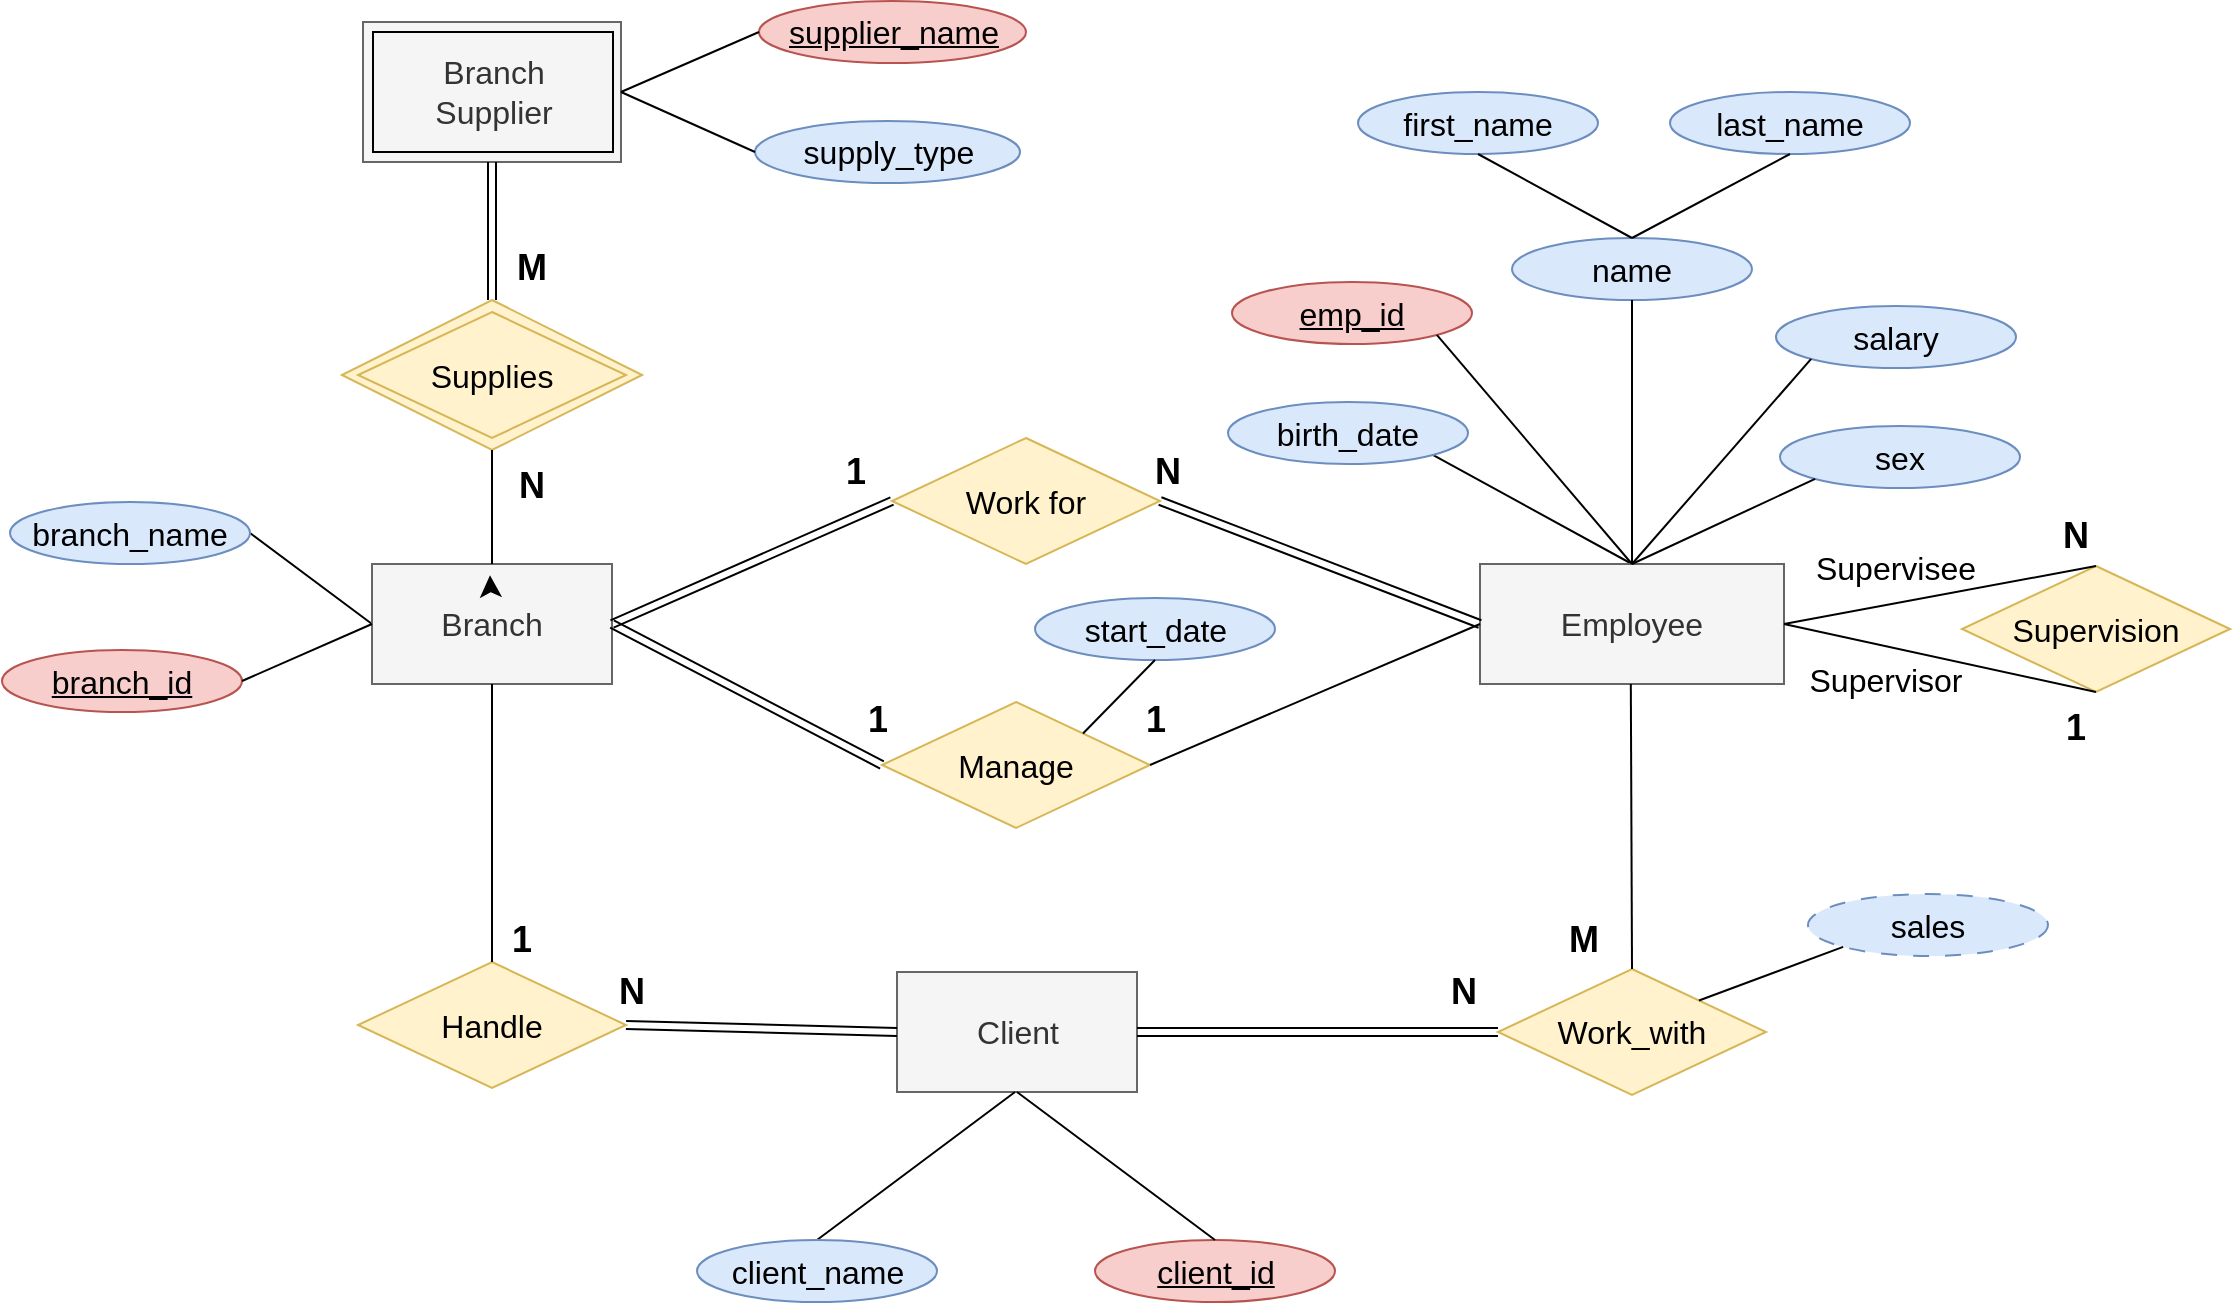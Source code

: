 <mxfile version="22.1.17" type="github">
  <diagram name="Page-1" id="cQ3zdosAbcx39ae-mgn1">
    <mxGraphModel dx="2087" dy="988" grid="0" gridSize="10" guides="1" tooltips="1" connect="1" arrows="1" fold="1" page="0" pageScale="1" pageWidth="850" pageHeight="1100" math="0" shadow="0">
      <root>
        <mxCell id="0" />
        <mxCell id="1" parent="0" />
        <mxCell id="zE7A5mMf3-AVIn3OmA2D-67" value="Work for" style="rhombus;whiteSpace=wrap;html=1;fontSize=16;fillColor=#fff2cc;strokeColor=#d6b656;" parent="1" vertex="1">
          <mxGeometry x="41.94" y="379" width="150.12" height="75" as="geometry" />
        </mxCell>
        <mxCell id="zE7A5mMf3-AVIn3OmA2D-1" value="" style="endArrow=none;html=1;rounded=0;fontSize=12;startSize=8;endSize=8;curved=1;entryX=0;entryY=0.5;entryDx=0;entryDy=0;exitX=1;exitY=0.5;exitDx=0;exitDy=0;" parent="1" source="zE7A5mMf3-AVIn3OmA2D-6" target="zE7A5mMf3-AVIn3OmA2D-2" edge="1">
          <mxGeometry width="50" height="50" relative="1" as="geometry">
            <mxPoint x="8" y="500.5" as="sourcePoint" />
            <mxPoint x="56" y="548" as="targetPoint" />
          </mxGeometry>
        </mxCell>
        <mxCell id="zE7A5mMf3-AVIn3OmA2D-2" value="Branch" style="rounded=0;whiteSpace=wrap;html=1;fontSize=16;fillColor=#f5f5f5;fontColor=#333333;strokeColor=#666666;" parent="1" vertex="1">
          <mxGeometry x="57" y="511" width="120" height="60" as="geometry" />
        </mxCell>
        <mxCell id="zE7A5mMf3-AVIn3OmA2D-6" value="branch_name" style="ellipse;whiteSpace=wrap;html=1;fontSize=16;fillColor=#dae8fc;strokeColor=#6c8ebf;" parent="1" vertex="1">
          <mxGeometry x="-124" y="480" width="120" height="31" as="geometry" />
        </mxCell>
        <mxCell id="zE7A5mMf3-AVIn3OmA2D-7" value="&lt;u&gt;branch_id&lt;/u&gt;" style="ellipse;whiteSpace=wrap;html=1;fontSize=16;fillColor=#f8cecc;strokeColor=#b85450;" parent="1" vertex="1">
          <mxGeometry x="-128" y="554" width="120" height="31" as="geometry" />
        </mxCell>
        <mxCell id="zE7A5mMf3-AVIn3OmA2D-8" value="" style="endArrow=none;html=1;rounded=0;fontSize=12;startSize=8;endSize=8;curved=1;entryX=0;entryY=0.5;entryDx=0;entryDy=0;exitX=1;exitY=0.5;exitDx=0;exitDy=0;" parent="1" source="zE7A5mMf3-AVIn3OmA2D-7" target="zE7A5mMf3-AVIn3OmA2D-2" edge="1">
          <mxGeometry width="50" height="50" relative="1" as="geometry">
            <mxPoint x="20" y="609" as="sourcePoint" />
            <mxPoint x="82" y="661" as="targetPoint" />
          </mxGeometry>
        </mxCell>
        <mxCell id="zE7A5mMf3-AVIn3OmA2D-9" value="" style="endArrow=none;html=1;rounded=0;fontSize=12;startSize=8;endSize=8;curved=1;entryX=0.5;entryY=0;entryDx=0;entryDy=0;exitX=1;exitY=1;exitDx=0;exitDy=0;" parent="1" source="zE7A5mMf3-AVIn3OmA2D-11" target="zE7A5mMf3-AVIn3OmA2D-10" edge="1">
          <mxGeometry width="50" height="50" relative="1" as="geometry">
            <mxPoint x="562" y="500.5" as="sourcePoint" />
            <mxPoint x="610" y="548" as="targetPoint" />
          </mxGeometry>
        </mxCell>
        <mxCell id="zE7A5mMf3-AVIn3OmA2D-10" value="Employee" style="rounded=0;whiteSpace=wrap;html=1;fontSize=16;fillColor=#f5f5f5;fontColor=#333333;strokeColor=#666666;" parent="1" vertex="1">
          <mxGeometry x="611" y="511" width="152" height="60" as="geometry" />
        </mxCell>
        <mxCell id="zE7A5mMf3-AVIn3OmA2D-11" value="birth_date" style="ellipse;whiteSpace=wrap;html=1;fontSize=16;fillColor=#dae8fc;strokeColor=#6c8ebf;" parent="1" vertex="1">
          <mxGeometry x="485" y="430" width="120" height="31" as="geometry" />
        </mxCell>
        <mxCell id="zE7A5mMf3-AVIn3OmA2D-13" value="&lt;u&gt;emp_id&lt;/u&gt;" style="ellipse;whiteSpace=wrap;html=1;fontSize=16;fillColor=#f8cecc;strokeColor=#b85450;" parent="1" vertex="1">
          <mxGeometry x="487" y="370" width="120" height="31" as="geometry" />
        </mxCell>
        <mxCell id="zE7A5mMf3-AVIn3OmA2D-14" value="" style="endArrow=none;html=1;rounded=0;fontSize=12;startSize=8;endSize=8;curved=1;entryX=0.5;entryY=0;entryDx=0;entryDy=0;exitX=1;exitY=1;exitDx=0;exitDy=0;" parent="1" source="zE7A5mMf3-AVIn3OmA2D-13" target="zE7A5mMf3-AVIn3OmA2D-10" edge="1">
          <mxGeometry width="50" height="50" relative="1" as="geometry">
            <mxPoint x="635" y="464" as="sourcePoint" />
            <mxPoint x="681" y="521" as="targetPoint" />
          </mxGeometry>
        </mxCell>
        <mxCell id="zE7A5mMf3-AVIn3OmA2D-15" value="name" style="ellipse;whiteSpace=wrap;html=1;fontSize=16;fillColor=#dae8fc;strokeColor=#6c8ebf;" parent="1" vertex="1">
          <mxGeometry x="627" y="348" width="120" height="31" as="geometry" />
        </mxCell>
        <mxCell id="zE7A5mMf3-AVIn3OmA2D-16" value="" style="endArrow=none;html=1;rounded=0;fontSize=12;startSize=8;endSize=8;curved=1;entryX=0.5;entryY=0;entryDx=0;entryDy=0;exitX=0.5;exitY=1;exitDx=0;exitDy=0;" parent="1" source="zE7A5mMf3-AVIn3OmA2D-15" target="zE7A5mMf3-AVIn3OmA2D-10" edge="1">
          <mxGeometry width="50" height="50" relative="1" as="geometry">
            <mxPoint x="598" y="432" as="sourcePoint" />
            <mxPoint x="697" y="521" as="targetPoint" />
          </mxGeometry>
        </mxCell>
        <mxCell id="zE7A5mMf3-AVIn3OmA2D-17" value="salary" style="ellipse;whiteSpace=wrap;html=1;fontSize=16;fillColor=#dae8fc;strokeColor=#6c8ebf;" parent="1" vertex="1">
          <mxGeometry x="759" y="382" width="120" height="31" as="geometry" />
        </mxCell>
        <mxCell id="zE7A5mMf3-AVIn3OmA2D-18" value="sex" style="ellipse;whiteSpace=wrap;html=1;fontSize=16;fillColor=#dae8fc;strokeColor=#6c8ebf;" parent="1" vertex="1">
          <mxGeometry x="761" y="442" width="120" height="31" as="geometry" />
        </mxCell>
        <mxCell id="zE7A5mMf3-AVIn3OmA2D-19" value="" style="endArrow=none;html=1;rounded=0;fontSize=12;startSize=8;endSize=8;curved=1;entryX=0;entryY=1;entryDx=0;entryDy=0;exitX=0.5;exitY=0;exitDx=0;exitDy=0;" parent="1" source="zE7A5mMf3-AVIn3OmA2D-10" target="zE7A5mMf3-AVIn3OmA2D-18" edge="1">
          <mxGeometry width="50" height="50" relative="1" as="geometry">
            <mxPoint x="607" y="498" as="sourcePoint" />
            <mxPoint x="697" y="521" as="targetPoint" />
          </mxGeometry>
        </mxCell>
        <mxCell id="zE7A5mMf3-AVIn3OmA2D-20" value="" style="endArrow=none;html=1;rounded=0;fontSize=12;startSize=8;endSize=8;curved=1;entryX=0.5;entryY=0;entryDx=0;entryDy=0;exitX=0;exitY=1;exitDx=0;exitDy=0;" parent="1" source="zE7A5mMf3-AVIn3OmA2D-17" target="zE7A5mMf3-AVIn3OmA2D-10" edge="1">
          <mxGeometry width="50" height="50" relative="1" as="geometry">
            <mxPoint x="598" y="432" as="sourcePoint" />
            <mxPoint x="697" y="521" as="targetPoint" />
          </mxGeometry>
        </mxCell>
        <mxCell id="zE7A5mMf3-AVIn3OmA2D-22" value="first_name" style="ellipse;whiteSpace=wrap;html=1;fontSize=16;fillColor=#dae8fc;strokeColor=#6c8ebf;" parent="1" vertex="1">
          <mxGeometry x="550" y="275" width="120" height="31" as="geometry" />
        </mxCell>
        <mxCell id="zE7A5mMf3-AVIn3OmA2D-23" value="last_name" style="ellipse;whiteSpace=wrap;html=1;fontSize=16;fillColor=#dae8fc;strokeColor=#6c8ebf;" parent="1" vertex="1">
          <mxGeometry x="706" y="275" width="120" height="31" as="geometry" />
        </mxCell>
        <mxCell id="zE7A5mMf3-AVIn3OmA2D-24" value="" style="endArrow=none;html=1;rounded=0;fontSize=12;startSize=8;endSize=8;curved=1;entryX=0.5;entryY=0;entryDx=0;entryDy=0;exitX=0.5;exitY=1;exitDx=0;exitDy=0;" parent="1" source="zE7A5mMf3-AVIn3OmA2D-22" target="zE7A5mMf3-AVIn3OmA2D-15" edge="1">
          <mxGeometry width="50" height="50" relative="1" as="geometry">
            <mxPoint x="697" y="389" as="sourcePoint" />
            <mxPoint x="697" y="521" as="targetPoint" />
          </mxGeometry>
        </mxCell>
        <mxCell id="zE7A5mMf3-AVIn3OmA2D-25" value="" style="endArrow=none;html=1;rounded=0;fontSize=12;startSize=8;endSize=8;curved=1;entryX=0.5;entryY=0;entryDx=0;entryDy=0;exitX=0.5;exitY=1;exitDx=0;exitDy=0;" parent="1" source="zE7A5mMf3-AVIn3OmA2D-23" target="zE7A5mMf3-AVIn3OmA2D-15" edge="1">
          <mxGeometry width="50" height="50" relative="1" as="geometry">
            <mxPoint x="620" y="316" as="sourcePoint" />
            <mxPoint x="697" y="358" as="targetPoint" />
          </mxGeometry>
        </mxCell>
        <mxCell id="zE7A5mMf3-AVIn3OmA2D-26" value="Client" style="rounded=0;whiteSpace=wrap;html=1;fontSize=16;fillColor=#f5f5f5;fontColor=#333333;strokeColor=#666666;" parent="1" vertex="1">
          <mxGeometry x="319.5" y="715" width="120" height="60" as="geometry" />
        </mxCell>
        <mxCell id="zE7A5mMf3-AVIn3OmA2D-27" value="" style="endArrow=none;html=1;rounded=0;fontSize=12;startSize=8;endSize=8;curved=1;exitX=0.5;exitY=0;exitDx=0;exitDy=0;" parent="1" source="zE7A5mMf3-AVIn3OmA2D-28" edge="1">
          <mxGeometry width="50" height="50" relative="1" as="geometry">
            <mxPoint x="351.5" y="869.5" as="sourcePoint" />
            <mxPoint x="378.5" y="775" as="targetPoint" />
          </mxGeometry>
        </mxCell>
        <mxCell id="zE7A5mMf3-AVIn3OmA2D-28" value="client_name" style="ellipse;whiteSpace=wrap;html=1;fontSize=16;fillColor=#dae8fc;strokeColor=#6c8ebf;" parent="1" vertex="1">
          <mxGeometry x="219.5" y="849" width="120" height="31" as="geometry" />
        </mxCell>
        <mxCell id="zE7A5mMf3-AVIn3OmA2D-29" value="&lt;u&gt;client_id&lt;/u&gt;" style="ellipse;whiteSpace=wrap;html=1;fontSize=16;fillColor=#f8cecc;strokeColor=#b85450;" parent="1" vertex="1">
          <mxGeometry x="418.5" y="849" width="120" height="31" as="geometry" />
        </mxCell>
        <mxCell id="zE7A5mMf3-AVIn3OmA2D-30" value="" style="endArrow=none;html=1;rounded=0;fontSize=12;startSize=8;endSize=8;curved=1;entryX=0.5;entryY=1;entryDx=0;entryDy=0;exitX=0.5;exitY=0;exitDx=0;exitDy=0;" parent="1" source="zE7A5mMf3-AVIn3OmA2D-29" target="zE7A5mMf3-AVIn3OmA2D-26" edge="1">
          <mxGeometry width="50" height="50" relative="1" as="geometry">
            <mxPoint x="363.5" y="978" as="sourcePoint" />
            <mxPoint x="400.5" y="910" as="targetPoint" />
          </mxGeometry>
        </mxCell>
        <mxCell id="zE7A5mMf3-AVIn3OmA2D-31" value="Work for" style="rhombus;whiteSpace=wrap;html=1;fontSize=16;fillColor=#fff2cc;strokeColor=#d6b656;" parent="1" vertex="1">
          <mxGeometry x="317" y="448" width="134" height="63" as="geometry" />
        </mxCell>
        <mxCell id="zE7A5mMf3-AVIn3OmA2D-32" value="" style="endArrow=none;html=1;rounded=0;fontSize=12;curved=1;entryX=0;entryY=0.5;entryDx=0;entryDy=0;shape=link;" parent="1" target="zE7A5mMf3-AVIn3OmA2D-31" edge="1">
          <mxGeometry width="50" height="50" relative="1" as="geometry">
            <mxPoint x="177" y="541" as="sourcePoint" />
            <mxPoint x="276" y="467" as="targetPoint" />
          </mxGeometry>
        </mxCell>
        <mxCell id="zE7A5mMf3-AVIn3OmA2D-33" value="" style="endArrow=none;html=1;rounded=0;fontSize=12;curved=1;entryX=1;entryY=0.5;entryDx=0;entryDy=0;exitX=0;exitY=0.5;exitDx=0;exitDy=0;shape=link;" parent="1" source="zE7A5mMf3-AVIn3OmA2D-10" target="zE7A5mMf3-AVIn3OmA2D-31" edge="1">
          <mxGeometry width="50" height="50" relative="1" as="geometry">
            <mxPoint x="187" y="551" as="sourcePoint" />
            <mxPoint x="327" y="490" as="targetPoint" />
          </mxGeometry>
        </mxCell>
        <mxCell id="zE7A5mMf3-AVIn3OmA2D-34" value="Manage" style="rhombus;whiteSpace=wrap;html=1;fontSize=16;fillColor=#fff2cc;strokeColor=#d6b656;" parent="1" vertex="1">
          <mxGeometry x="312" y="580" width="134" height="63" as="geometry" />
        </mxCell>
        <mxCell id="zE7A5mMf3-AVIn3OmA2D-35" value="" style="endArrow=none;html=1;rounded=0;fontSize=12;curved=1;entryX=0;entryY=0.5;entryDx=0;entryDy=0;exitX=1;exitY=0.5;exitDx=0;exitDy=0;shape=link;" parent="1" source="zE7A5mMf3-AVIn3OmA2D-2" target="zE7A5mMf3-AVIn3OmA2D-34" edge="1">
          <mxGeometry width="50" height="50" relative="1" as="geometry">
            <mxPoint x="187" y="551" as="sourcePoint" />
            <mxPoint x="327" y="490" as="targetPoint" />
          </mxGeometry>
        </mxCell>
        <mxCell id="zE7A5mMf3-AVIn3OmA2D-36" value="" style="endArrow=none;html=1;rounded=0;fontSize=12;startSize=8;endSize=8;curved=1;entryX=0;entryY=0.5;entryDx=0;entryDy=0;exitX=1;exitY=0.5;exitDx=0;exitDy=0;" parent="1" source="zE7A5mMf3-AVIn3OmA2D-34" target="zE7A5mMf3-AVIn3OmA2D-10" edge="1">
          <mxGeometry width="50" height="50" relative="1" as="geometry">
            <mxPoint x="621" y="551" as="sourcePoint" />
            <mxPoint x="461" y="490" as="targetPoint" />
          </mxGeometry>
        </mxCell>
        <mxCell id="zE7A5mMf3-AVIn3OmA2D-37" value="&lt;b&gt;&lt;font style=&quot;font-size: 18px;&quot;&gt;N&lt;/font&gt;&lt;/b&gt;" style="text;html=1;strokeColor=none;fillColor=none;align=center;verticalAlign=middle;whiteSpace=wrap;rounded=0;fontSize=16;" parent="1" vertex="1">
          <mxGeometry x="425" y="450" width="60" height="30" as="geometry" />
        </mxCell>
        <mxCell id="zE7A5mMf3-AVIn3OmA2D-38" value="&lt;b&gt;&lt;font style=&quot;font-size: 18px;&quot;&gt;1&lt;/font&gt;&lt;/b&gt;" style="text;html=1;strokeColor=none;fillColor=none;align=center;verticalAlign=middle;whiteSpace=wrap;rounded=0;fontSize=16;" parent="1" vertex="1">
          <mxGeometry x="269" y="450" width="60" height="30" as="geometry" />
        </mxCell>
        <mxCell id="zE7A5mMf3-AVIn3OmA2D-39" value="&lt;b&gt;&lt;font style=&quot;font-size: 18px;&quot;&gt;1&lt;/font&gt;&lt;/b&gt;" style="text;html=1;strokeColor=none;fillColor=none;align=center;verticalAlign=middle;whiteSpace=wrap;rounded=0;fontSize=16;" parent="1" vertex="1">
          <mxGeometry x="279.5" y="574" width="60" height="30" as="geometry" />
        </mxCell>
        <mxCell id="zE7A5mMf3-AVIn3OmA2D-40" value="&lt;b&gt;&lt;font style=&quot;font-size: 18px;&quot;&gt;1&lt;/font&gt;&lt;/b&gt;" style="text;html=1;strokeColor=none;fillColor=none;align=center;verticalAlign=middle;whiteSpace=wrap;rounded=0;fontSize=16;" parent="1" vertex="1">
          <mxGeometry x="418.5" y="574" width="60" height="30" as="geometry" />
        </mxCell>
        <mxCell id="zE7A5mMf3-AVIn3OmA2D-41" value="start_date" style="ellipse;whiteSpace=wrap;html=1;fontSize=16;fillColor=#dae8fc;strokeColor=#6c8ebf;" parent="1" vertex="1">
          <mxGeometry x="388.5" y="528" width="120" height="31" as="geometry" />
        </mxCell>
        <mxCell id="zE7A5mMf3-AVIn3OmA2D-42" value="" style="endArrow=none;html=1;rounded=0;fontSize=12;startSize=8;endSize=8;curved=1;entryX=0.5;entryY=1;entryDx=0;entryDy=0;exitX=1;exitY=0;exitDx=0;exitDy=0;" parent="1" source="zE7A5mMf3-AVIn3OmA2D-34" target="zE7A5mMf3-AVIn3OmA2D-41" edge="1">
          <mxGeometry width="50" height="50" relative="1" as="geometry">
            <mxPoint x="598" y="466" as="sourcePoint" />
            <mxPoint x="697" y="521" as="targetPoint" />
          </mxGeometry>
        </mxCell>
        <mxCell id="zE7A5mMf3-AVIn3OmA2D-43" value="Handle" style="rhombus;whiteSpace=wrap;html=1;fontSize=16;fillColor=#fff2cc;strokeColor=#d6b656;" parent="1" vertex="1">
          <mxGeometry x="50" y="710" width="134" height="63" as="geometry" />
        </mxCell>
        <mxCell id="zE7A5mMf3-AVIn3OmA2D-44" value="Work_with" style="rhombus;whiteSpace=wrap;html=1;fontSize=16;fillColor=#fff2cc;strokeColor=#d6b656;" parent="1" vertex="1">
          <mxGeometry x="620" y="713.5" width="134" height="63" as="geometry" />
        </mxCell>
        <mxCell id="zE7A5mMf3-AVIn3OmA2D-45" value="" style="endArrow=none;html=1;rounded=0;fontSize=12;curved=1;entryX=0;entryY=0.5;entryDx=0;entryDy=0;exitX=1;exitY=0.5;exitDx=0;exitDy=0;shape=link;" parent="1" source="zE7A5mMf3-AVIn3OmA2D-43" target="zE7A5mMf3-AVIn3OmA2D-26" edge="1">
          <mxGeometry width="50" height="50" relative="1" as="geometry">
            <mxPoint x="187" y="795" as="sourcePoint" />
            <mxPoint x="322" y="866" as="targetPoint" />
          </mxGeometry>
        </mxCell>
        <mxCell id="zE7A5mMf3-AVIn3OmA2D-46" value="" style="endArrow=none;html=1;rounded=0;fontSize=12;startSize=8;endSize=8;curved=1;entryX=0.5;entryY=1;entryDx=0;entryDy=0;exitX=0.5;exitY=0;exitDx=0;exitDy=0;" parent="1" source="zE7A5mMf3-AVIn3OmA2D-43" target="zE7A5mMf3-AVIn3OmA2D-2" edge="1">
          <mxGeometry width="50" height="50" relative="1" as="geometry">
            <mxPoint x="-26" y="680" as="sourcePoint" />
            <mxPoint x="139" y="609" as="targetPoint" />
          </mxGeometry>
        </mxCell>
        <mxCell id="zE7A5mMf3-AVIn3OmA2D-47" value="" style="endArrow=none;html=1;rounded=0;fontSize=12;curved=1;entryX=0;entryY=0.5;entryDx=0;entryDy=0;exitX=1;exitY=0.5;exitDx=0;exitDy=0;shape=link;" parent="1" source="zE7A5mMf3-AVIn3OmA2D-26" target="zE7A5mMf3-AVIn3OmA2D-44" edge="1">
          <mxGeometry width="50" height="50" relative="1" as="geometry">
            <mxPoint x="459" y="751" as="sourcePoint" />
            <mxPoint x="595" y="754" as="targetPoint" />
          </mxGeometry>
        </mxCell>
        <mxCell id="zE7A5mMf3-AVIn3OmA2D-48" value="" style="endArrow=none;html=1;rounded=0;fontSize=12;startSize=8;endSize=8;curved=1;entryX=0.5;entryY=1;entryDx=0;entryDy=0;exitX=0.5;exitY=0;exitDx=0;exitDy=0;" parent="1" source="zE7A5mMf3-AVIn3OmA2D-44" edge="1">
          <mxGeometry width="50" height="50" relative="1" as="geometry">
            <mxPoint x="686.41" y="710" as="sourcePoint" />
            <mxPoint x="686.41" y="571" as="targetPoint" />
          </mxGeometry>
        </mxCell>
        <mxCell id="zE7A5mMf3-AVIn3OmA2D-49" value="&lt;b&gt;&lt;font style=&quot;font-size: 18px;&quot;&gt;1&lt;/font&gt;&lt;/b&gt;" style="text;html=1;strokeColor=none;fillColor=none;align=center;verticalAlign=middle;whiteSpace=wrap;rounded=0;fontSize=16;" parent="1" vertex="1">
          <mxGeometry x="102" y="683.5" width="60" height="30" as="geometry" />
        </mxCell>
        <mxCell id="zE7A5mMf3-AVIn3OmA2D-50" value="&lt;b&gt;&lt;font style=&quot;font-size: 18px;&quot;&gt;N&lt;/font&gt;&lt;/b&gt;" style="text;html=1;strokeColor=none;fillColor=none;align=center;verticalAlign=middle;whiteSpace=wrap;rounded=0;fontSize=16;" parent="1" vertex="1">
          <mxGeometry x="157" y="710" width="60" height="30" as="geometry" />
        </mxCell>
        <mxCell id="zE7A5mMf3-AVIn3OmA2D-51" value="&lt;b&gt;&lt;font style=&quot;font-size: 18px;&quot;&gt;N&lt;/font&gt;&lt;/b&gt;" style="text;html=1;strokeColor=none;fillColor=none;align=center;verticalAlign=middle;whiteSpace=wrap;rounded=0;fontSize=16;" parent="1" vertex="1">
          <mxGeometry x="573" y="710" width="60" height="30" as="geometry" />
        </mxCell>
        <mxCell id="zE7A5mMf3-AVIn3OmA2D-52" value="&lt;b&gt;&lt;font style=&quot;font-size: 18px;&quot;&gt;M&lt;/font&gt;&lt;/b&gt;" style="text;html=1;strokeColor=none;fillColor=none;align=center;verticalAlign=middle;whiteSpace=wrap;rounded=0;fontSize=16;" parent="1" vertex="1">
          <mxGeometry x="633" y="683.5" width="60" height="30" as="geometry" />
        </mxCell>
        <mxCell id="zE7A5mMf3-AVIn3OmA2D-53" value="Supervision" style="rhombus;whiteSpace=wrap;html=1;fontSize=16;fillColor=#fff2cc;strokeColor=#d6b656;" parent="1" vertex="1">
          <mxGeometry x="852" y="512" width="134" height="63" as="geometry" />
        </mxCell>
        <mxCell id="zE7A5mMf3-AVIn3OmA2D-54" value="" style="endArrow=none;html=1;rounded=0;fontSize=12;startSize=8;endSize=8;curved=1;exitX=1;exitY=0.5;exitDx=0;exitDy=0;entryX=0.5;entryY=1;entryDx=0;entryDy=0;" parent="1" source="zE7A5mMf3-AVIn3OmA2D-10" target="zE7A5mMf3-AVIn3OmA2D-53" edge="1">
          <mxGeometry width="50" height="50" relative="1" as="geometry">
            <mxPoint x="727" y="697" as="sourcePoint" />
            <mxPoint x="892" y="626" as="targetPoint" />
          </mxGeometry>
        </mxCell>
        <mxCell id="zE7A5mMf3-AVIn3OmA2D-55" value="" style="endArrow=none;html=1;rounded=0;fontSize=12;startSize=8;endSize=8;curved=1;exitX=1;exitY=0.5;exitDx=0;exitDy=0;entryX=0.5;entryY=0;entryDx=0;entryDy=0;" parent="1" source="zE7A5mMf3-AVIn3OmA2D-10" target="zE7A5mMf3-AVIn3OmA2D-53" edge="1">
          <mxGeometry width="50" height="50" relative="1" as="geometry">
            <mxPoint x="773" y="551" as="sourcePoint" />
            <mxPoint x="929" y="585" as="targetPoint" />
          </mxGeometry>
        </mxCell>
        <mxCell id="zE7A5mMf3-AVIn3OmA2D-56" value="Supervisor" style="text;html=1;strokeColor=none;fillColor=none;align=center;verticalAlign=middle;whiteSpace=wrap;rounded=0;fontSize=16;" parent="1" vertex="1">
          <mxGeometry x="763" y="554" width="102" height="30" as="geometry" />
        </mxCell>
        <mxCell id="zE7A5mMf3-AVIn3OmA2D-57" value="Supervisee" style="text;html=1;strokeColor=none;fillColor=none;align=center;verticalAlign=middle;whiteSpace=wrap;rounded=0;fontSize=16;" parent="1" vertex="1">
          <mxGeometry x="768" y="498" width="102" height="30" as="geometry" />
        </mxCell>
        <mxCell id="zE7A5mMf3-AVIn3OmA2D-58" value="&lt;b&gt;&lt;font style=&quot;font-size: 18px;&quot;&gt;N&lt;/font&gt;&lt;/b&gt;" style="text;html=1;strokeColor=none;fillColor=none;align=center;verticalAlign=middle;whiteSpace=wrap;rounded=0;fontSize=16;" parent="1" vertex="1">
          <mxGeometry x="879" y="482" width="60" height="30" as="geometry" />
        </mxCell>
        <mxCell id="zE7A5mMf3-AVIn3OmA2D-59" value="&lt;b&gt;&lt;font style=&quot;font-size: 18px;&quot;&gt;1&lt;/font&gt;&lt;/b&gt;" style="text;html=1;strokeColor=none;fillColor=none;align=center;verticalAlign=middle;whiteSpace=wrap;rounded=0;fontSize=16;" parent="1" vertex="1">
          <mxGeometry x="879" y="578" width="60" height="30" as="geometry" />
        </mxCell>
        <mxCell id="zE7A5mMf3-AVIn3OmA2D-65" value="" style="group" parent="1" vertex="1" connectable="0">
          <mxGeometry x="52.5" y="240" width="129" height="70" as="geometry" />
        </mxCell>
        <mxCell id="zE7A5mMf3-AVIn3OmA2D-63" value="" style="rounded=0;whiteSpace=wrap;html=1;fontSize=16;fillColor=#f5f5f5;fontColor=#333333;strokeColor=#666666;" parent="zE7A5mMf3-AVIn3OmA2D-65" vertex="1">
          <mxGeometry width="129" height="70" as="geometry" />
        </mxCell>
        <mxCell id="zE7A5mMf3-AVIn3OmA2D-62" value="Branch&lt;br&gt;Supplier" style="rounded=0;whiteSpace=wrap;html=1;fontSize=16;fillColor=#f5f5f5;fontColor=#333333;strokeColor=#000000;fillStyle=solid;strokeWidth=1;" parent="zE7A5mMf3-AVIn3OmA2D-65" vertex="1">
          <mxGeometry x="5" y="5" width="120" height="60" as="geometry" />
        </mxCell>
        <mxCell id="zE7A5mMf3-AVIn3OmA2D-66" value="Supplies" style="rhombus;whiteSpace=wrap;html=1;fontSize=16;fillColor=#fff2cc;strokeColor=#d6b656;" parent="1" vertex="1">
          <mxGeometry x="50" y="385" width="134" height="63" as="geometry" />
        </mxCell>
        <mxCell id="zE7A5mMf3-AVIn3OmA2D-69" style="edgeStyle=none;curved=1;rounded=0;orthogonalLoop=1;jettySize=auto;html=1;entryX=0.088;entryY=0.993;entryDx=0;entryDy=0;entryPerimeter=0;fontSize=12;startSize=8;endSize=8;" parent="1" edge="1">
          <mxGeometry relative="1" as="geometry">
            <mxPoint x="116.051" y="517.927" as="sourcePoint" />
            <mxPoint x="115.999" y="516.674" as="targetPoint" />
          </mxGeometry>
        </mxCell>
        <mxCell id="zE7A5mMf3-AVIn3OmA2D-70" value="" style="endArrow=none;html=1;rounded=0;fontSize=12;curved=1;exitX=0.5;exitY=1;exitDx=0;exitDy=0;shape=link;entryX=0.5;entryY=0;entryDx=0;entryDy=0;" parent="1" source="zE7A5mMf3-AVIn3OmA2D-63" target="zE7A5mMf3-AVIn3OmA2D-67" edge="1">
          <mxGeometry width="50" height="50" relative="1" as="geometry">
            <mxPoint x="144.5" y="357" as="sourcePoint" />
            <mxPoint x="161" y="365" as="targetPoint" />
          </mxGeometry>
        </mxCell>
        <mxCell id="zE7A5mMf3-AVIn3OmA2D-71" value="" style="endArrow=none;html=1;rounded=0;fontSize=12;startSize=8;endSize=8;curved=1;entryX=0.5;entryY=0;entryDx=0;entryDy=0;exitX=0.5;exitY=1;exitDx=0;exitDy=0;" parent="1" source="zE7A5mMf3-AVIn3OmA2D-67" target="zE7A5mMf3-AVIn3OmA2D-2" edge="1">
          <mxGeometry width="50" height="50" relative="1" as="geometry">
            <mxPoint x="189" y="470" as="sourcePoint" />
            <mxPoint x="177" y="498" as="targetPoint" />
          </mxGeometry>
        </mxCell>
        <mxCell id="zE7A5mMf3-AVIn3OmA2D-72" value="&lt;b&gt;&lt;font style=&quot;font-size: 18px;&quot;&gt;N&lt;/font&gt;&lt;/b&gt;" style="text;html=1;strokeColor=none;fillColor=none;align=center;verticalAlign=middle;whiteSpace=wrap;rounded=0;fontSize=16;" parent="1" vertex="1">
          <mxGeometry x="107" y="457" width="60" height="30" as="geometry" />
        </mxCell>
        <mxCell id="zE7A5mMf3-AVIn3OmA2D-73" value="&lt;b&gt;&lt;font style=&quot;font-size: 18px;&quot;&gt;M&lt;/font&gt;&lt;/b&gt;" style="text;html=1;strokeColor=none;fillColor=none;align=center;verticalAlign=middle;whiteSpace=wrap;rounded=0;fontSize=16;" parent="1" vertex="1">
          <mxGeometry x="107" y="348" width="60" height="30" as="geometry" />
        </mxCell>
        <mxCell id="zE7A5mMf3-AVIn3OmA2D-74" value="supply_type" style="ellipse;whiteSpace=wrap;html=1;fontSize=16;fillColor=#dae8fc;strokeColor=#6c8ebf;" parent="1" vertex="1">
          <mxGeometry x="248.5" y="289.5" width="132.5" height="31" as="geometry" />
        </mxCell>
        <mxCell id="zE7A5mMf3-AVIn3OmA2D-75" value="&lt;u&gt;supplier_name&lt;/u&gt;" style="ellipse;whiteSpace=wrap;html=1;fontSize=16;fillColor=#f8cecc;strokeColor=#b85450;" parent="1" vertex="1">
          <mxGeometry x="250.5" y="229.5" width="133.5" height="31" as="geometry" />
        </mxCell>
        <mxCell id="zE7A5mMf3-AVIn3OmA2D-77" value="" style="endArrow=none;html=1;rounded=0;fontSize=12;startSize=8;endSize=8;curved=1;entryX=0;entryY=0.5;entryDx=0;entryDy=0;exitX=1;exitY=0.5;exitDx=0;exitDy=0;" parent="1" source="zE7A5mMf3-AVIn3OmA2D-63" target="zE7A5mMf3-AVIn3OmA2D-75" edge="1">
          <mxGeometry width="50" height="50" relative="1" as="geometry">
            <mxPoint x="187" y="278" as="sourcePoint" />
            <mxPoint x="284" y="393" as="targetPoint" />
          </mxGeometry>
        </mxCell>
        <mxCell id="zE7A5mMf3-AVIn3OmA2D-78" value="" style="endArrow=none;html=1;rounded=0;fontSize=12;startSize=8;endSize=8;curved=1;entryX=0;entryY=0.5;entryDx=0;entryDy=0;exitX=1;exitY=0.5;exitDx=0;exitDy=0;" parent="1" source="zE7A5mMf3-AVIn3OmA2D-63" target="zE7A5mMf3-AVIn3OmA2D-74" edge="1">
          <mxGeometry width="50" height="50" relative="1" as="geometry">
            <mxPoint x="192" y="285" as="sourcePoint" />
            <mxPoint x="261" y="255" as="targetPoint" />
          </mxGeometry>
        </mxCell>
        <mxCell id="b1TP5hF10JjqlR19q1Dh-1" value="sales" style="ellipse;whiteSpace=wrap;html=1;fontSize=16;fillColor=#dae8fc;strokeColor=#6c8ebf;dashed=1;dashPattern=8 8;" vertex="1" parent="1">
          <mxGeometry x="775" y="676" width="120" height="31" as="geometry" />
        </mxCell>
        <mxCell id="b1TP5hF10JjqlR19q1Dh-2" value="" style="endArrow=none;html=1;rounded=0;fontSize=12;startSize=8;endSize=8;curved=1;entryX=0;entryY=1;entryDx=0;entryDy=0;exitX=1;exitY=0;exitDx=0;exitDy=0;" edge="1" parent="1" source="zE7A5mMf3-AVIn3OmA2D-44" target="b1TP5hF10JjqlR19q1Dh-1">
          <mxGeometry width="50" height="50" relative="1" as="geometry">
            <mxPoint x="718" y="688" as="sourcePoint" />
            <mxPoint x="809" y="645" as="targetPoint" />
          </mxGeometry>
        </mxCell>
      </root>
    </mxGraphModel>
  </diagram>
</mxfile>
